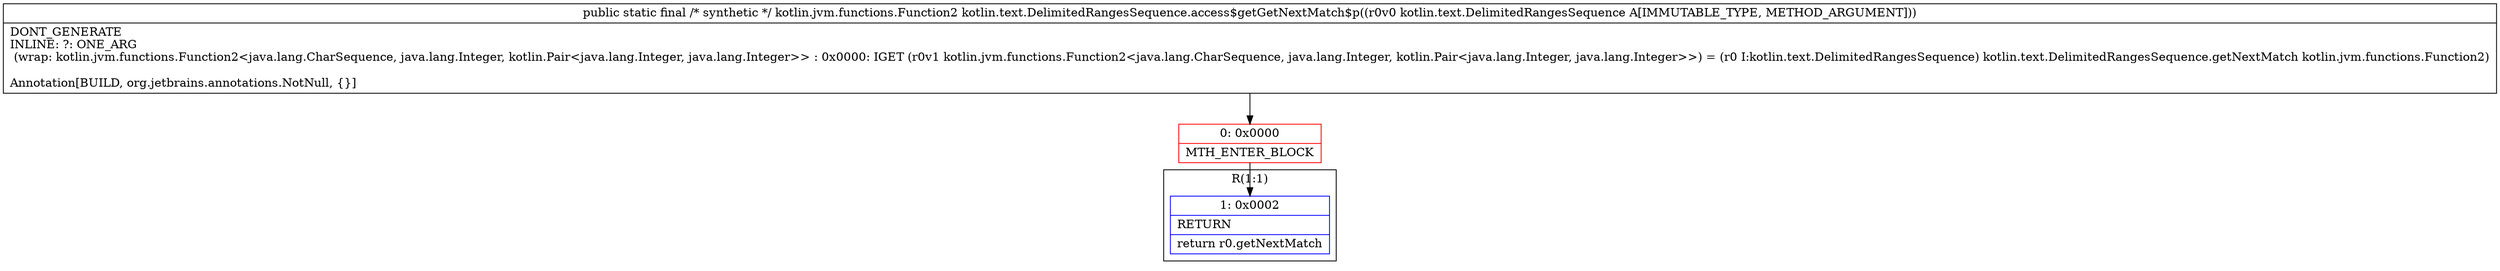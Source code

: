 digraph "CFG forkotlin.text.DelimitedRangesSequence.access$getGetNextMatch$p(Lkotlin\/text\/DelimitedRangesSequence;)Lkotlin\/jvm\/functions\/Function2;" {
subgraph cluster_Region_1920402642 {
label = "R(1:1)";
node [shape=record,color=blue];
Node_1 [shape=record,label="{1\:\ 0x0002|RETURN\l|return r0.getNextMatch\l}"];
}
Node_0 [shape=record,color=red,label="{0\:\ 0x0000|MTH_ENTER_BLOCK\l}"];
MethodNode[shape=record,label="{public static final \/* synthetic *\/ kotlin.jvm.functions.Function2 kotlin.text.DelimitedRangesSequence.access$getGetNextMatch$p((r0v0 kotlin.text.DelimitedRangesSequence A[IMMUTABLE_TYPE, METHOD_ARGUMENT]))  | DONT_GENERATE\lINLINE: ?: ONE_ARG  \l  (wrap: kotlin.jvm.functions.Function2\<java.lang.CharSequence, java.lang.Integer, kotlin.Pair\<java.lang.Integer, java.lang.Integer\>\> : 0x0000: IGET  (r0v1 kotlin.jvm.functions.Function2\<java.lang.CharSequence, java.lang.Integer, kotlin.Pair\<java.lang.Integer, java.lang.Integer\>\>) = (r0 I:kotlin.text.DelimitedRangesSequence) kotlin.text.DelimitedRangesSequence.getNextMatch kotlin.jvm.functions.Function2)\l\lAnnotation[BUILD, org.jetbrains.annotations.NotNull, \{\}]\l}"];
MethodNode -> Node_0;
Node_0 -> Node_1;
}

